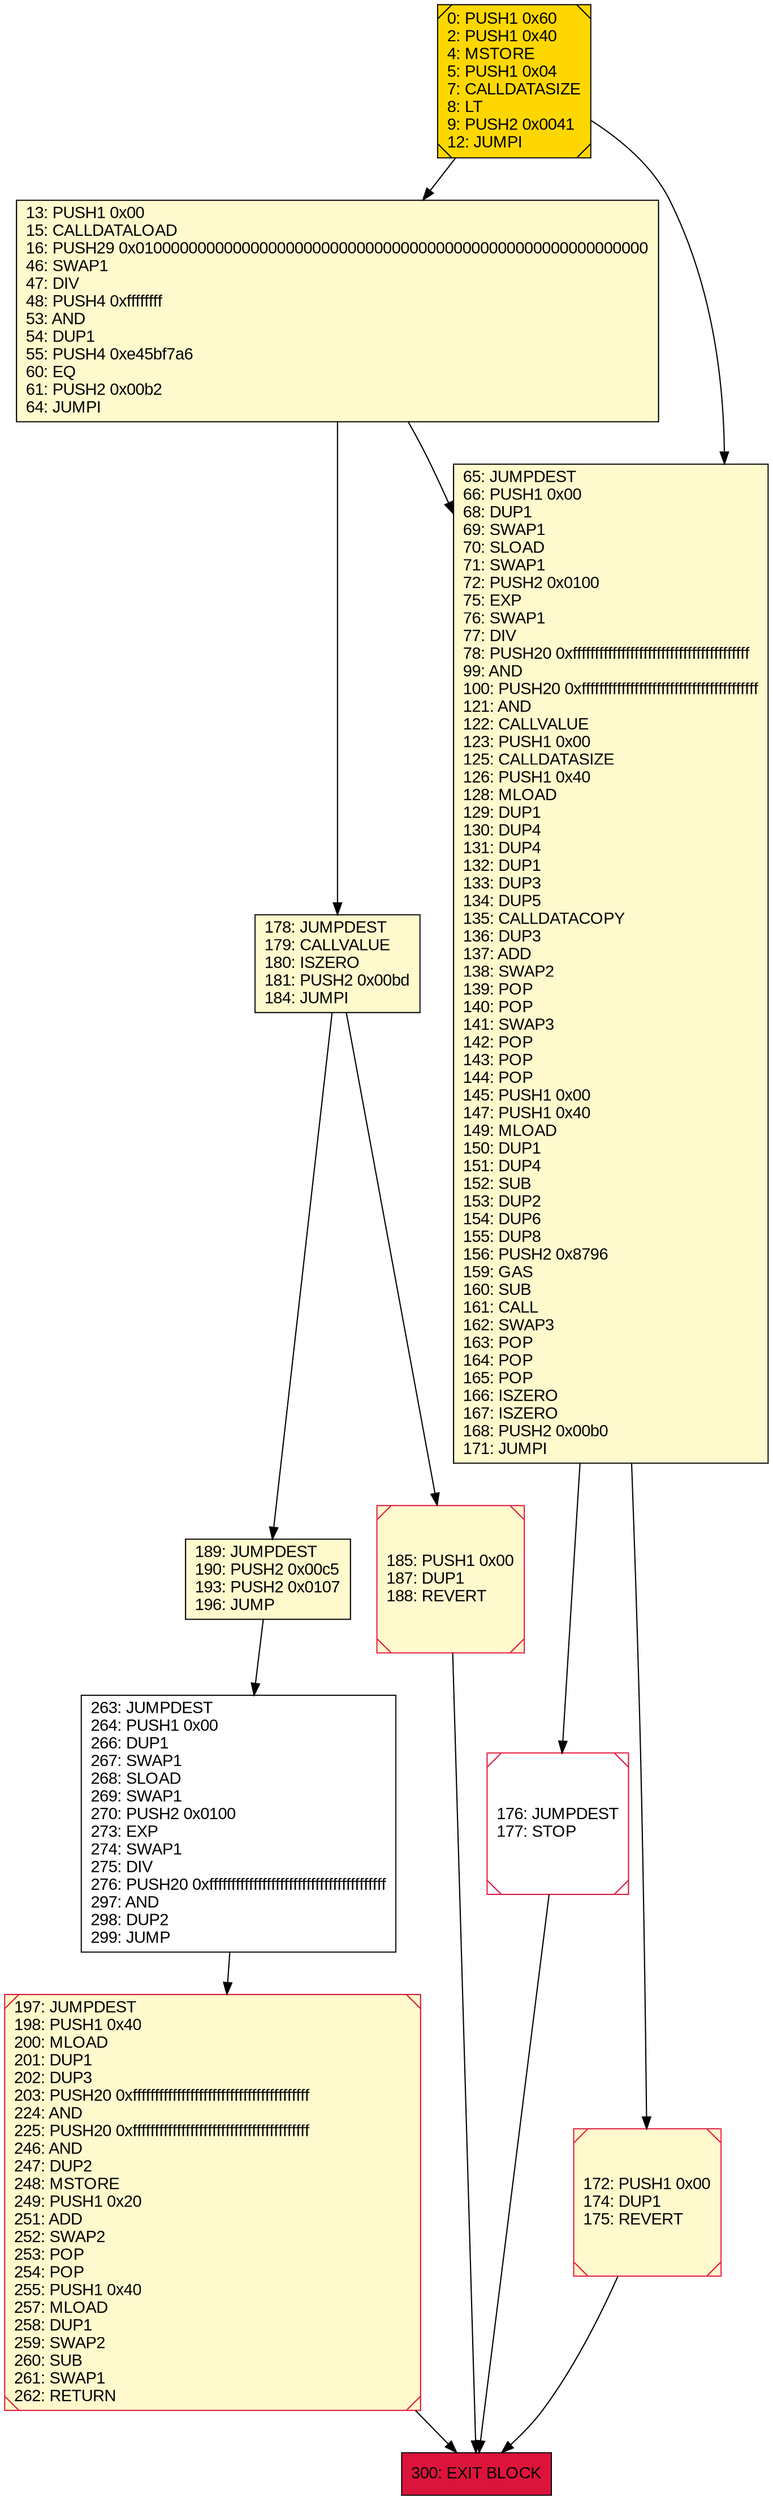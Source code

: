 digraph G {
bgcolor=transparent rankdir=UD;
node [shape=box style=filled color=black fillcolor=white fontname=arial fontcolor=black];
189 [label="189: JUMPDEST\l190: PUSH2 0x00c5\l193: PUSH2 0x0107\l196: JUMP\l" fillcolor=lemonchiffon ];
263 [label="263: JUMPDEST\l264: PUSH1 0x00\l266: DUP1\l267: SWAP1\l268: SLOAD\l269: SWAP1\l270: PUSH2 0x0100\l273: EXP\l274: SWAP1\l275: DIV\l276: PUSH20 0xffffffffffffffffffffffffffffffffffffffff\l297: AND\l298: DUP2\l299: JUMP\l" ];
178 [label="178: JUMPDEST\l179: CALLVALUE\l180: ISZERO\l181: PUSH2 0x00bd\l184: JUMPI\l" fillcolor=lemonchiffon ];
176 [label="176: JUMPDEST\l177: STOP\l" shape=Msquare color=crimson ];
0 [label="0: PUSH1 0x60\l2: PUSH1 0x40\l4: MSTORE\l5: PUSH1 0x04\l7: CALLDATASIZE\l8: LT\l9: PUSH2 0x0041\l12: JUMPI\l" fillcolor=lemonchiffon shape=Msquare fillcolor=gold ];
13 [label="13: PUSH1 0x00\l15: CALLDATALOAD\l16: PUSH29 0x0100000000000000000000000000000000000000000000000000000000\l46: SWAP1\l47: DIV\l48: PUSH4 0xffffffff\l53: AND\l54: DUP1\l55: PUSH4 0xe45bf7a6\l60: EQ\l61: PUSH2 0x00b2\l64: JUMPI\l" fillcolor=lemonchiffon ];
65 [label="65: JUMPDEST\l66: PUSH1 0x00\l68: DUP1\l69: SWAP1\l70: SLOAD\l71: SWAP1\l72: PUSH2 0x0100\l75: EXP\l76: SWAP1\l77: DIV\l78: PUSH20 0xffffffffffffffffffffffffffffffffffffffff\l99: AND\l100: PUSH20 0xffffffffffffffffffffffffffffffffffffffff\l121: AND\l122: CALLVALUE\l123: PUSH1 0x00\l125: CALLDATASIZE\l126: PUSH1 0x40\l128: MLOAD\l129: DUP1\l130: DUP4\l131: DUP4\l132: DUP1\l133: DUP3\l134: DUP5\l135: CALLDATACOPY\l136: DUP3\l137: ADD\l138: SWAP2\l139: POP\l140: POP\l141: SWAP3\l142: POP\l143: POP\l144: POP\l145: PUSH1 0x00\l147: PUSH1 0x40\l149: MLOAD\l150: DUP1\l151: DUP4\l152: SUB\l153: DUP2\l154: DUP6\l155: DUP8\l156: PUSH2 0x8796\l159: GAS\l160: SUB\l161: CALL\l162: SWAP3\l163: POP\l164: POP\l165: POP\l166: ISZERO\l167: ISZERO\l168: PUSH2 0x00b0\l171: JUMPI\l" fillcolor=lemonchiffon ];
197 [label="197: JUMPDEST\l198: PUSH1 0x40\l200: MLOAD\l201: DUP1\l202: DUP3\l203: PUSH20 0xffffffffffffffffffffffffffffffffffffffff\l224: AND\l225: PUSH20 0xffffffffffffffffffffffffffffffffffffffff\l246: AND\l247: DUP2\l248: MSTORE\l249: PUSH1 0x20\l251: ADD\l252: SWAP2\l253: POP\l254: POP\l255: PUSH1 0x40\l257: MLOAD\l258: DUP1\l259: SWAP2\l260: SUB\l261: SWAP1\l262: RETURN\l" fillcolor=lemonchiffon shape=Msquare color=crimson ];
185 [label="185: PUSH1 0x00\l187: DUP1\l188: REVERT\l" fillcolor=lemonchiffon shape=Msquare color=crimson ];
300 [label="300: EXIT BLOCK\l" fillcolor=crimson ];
172 [label="172: PUSH1 0x00\l174: DUP1\l175: REVERT\l" fillcolor=lemonchiffon shape=Msquare color=crimson ];
13 -> 65;
172 -> 300;
189 -> 263;
0 -> 13;
0 -> 65;
178 -> 189;
13 -> 178;
263 -> 197;
176 -> 300;
178 -> 185;
65 -> 176;
185 -> 300;
197 -> 300;
65 -> 172;
}